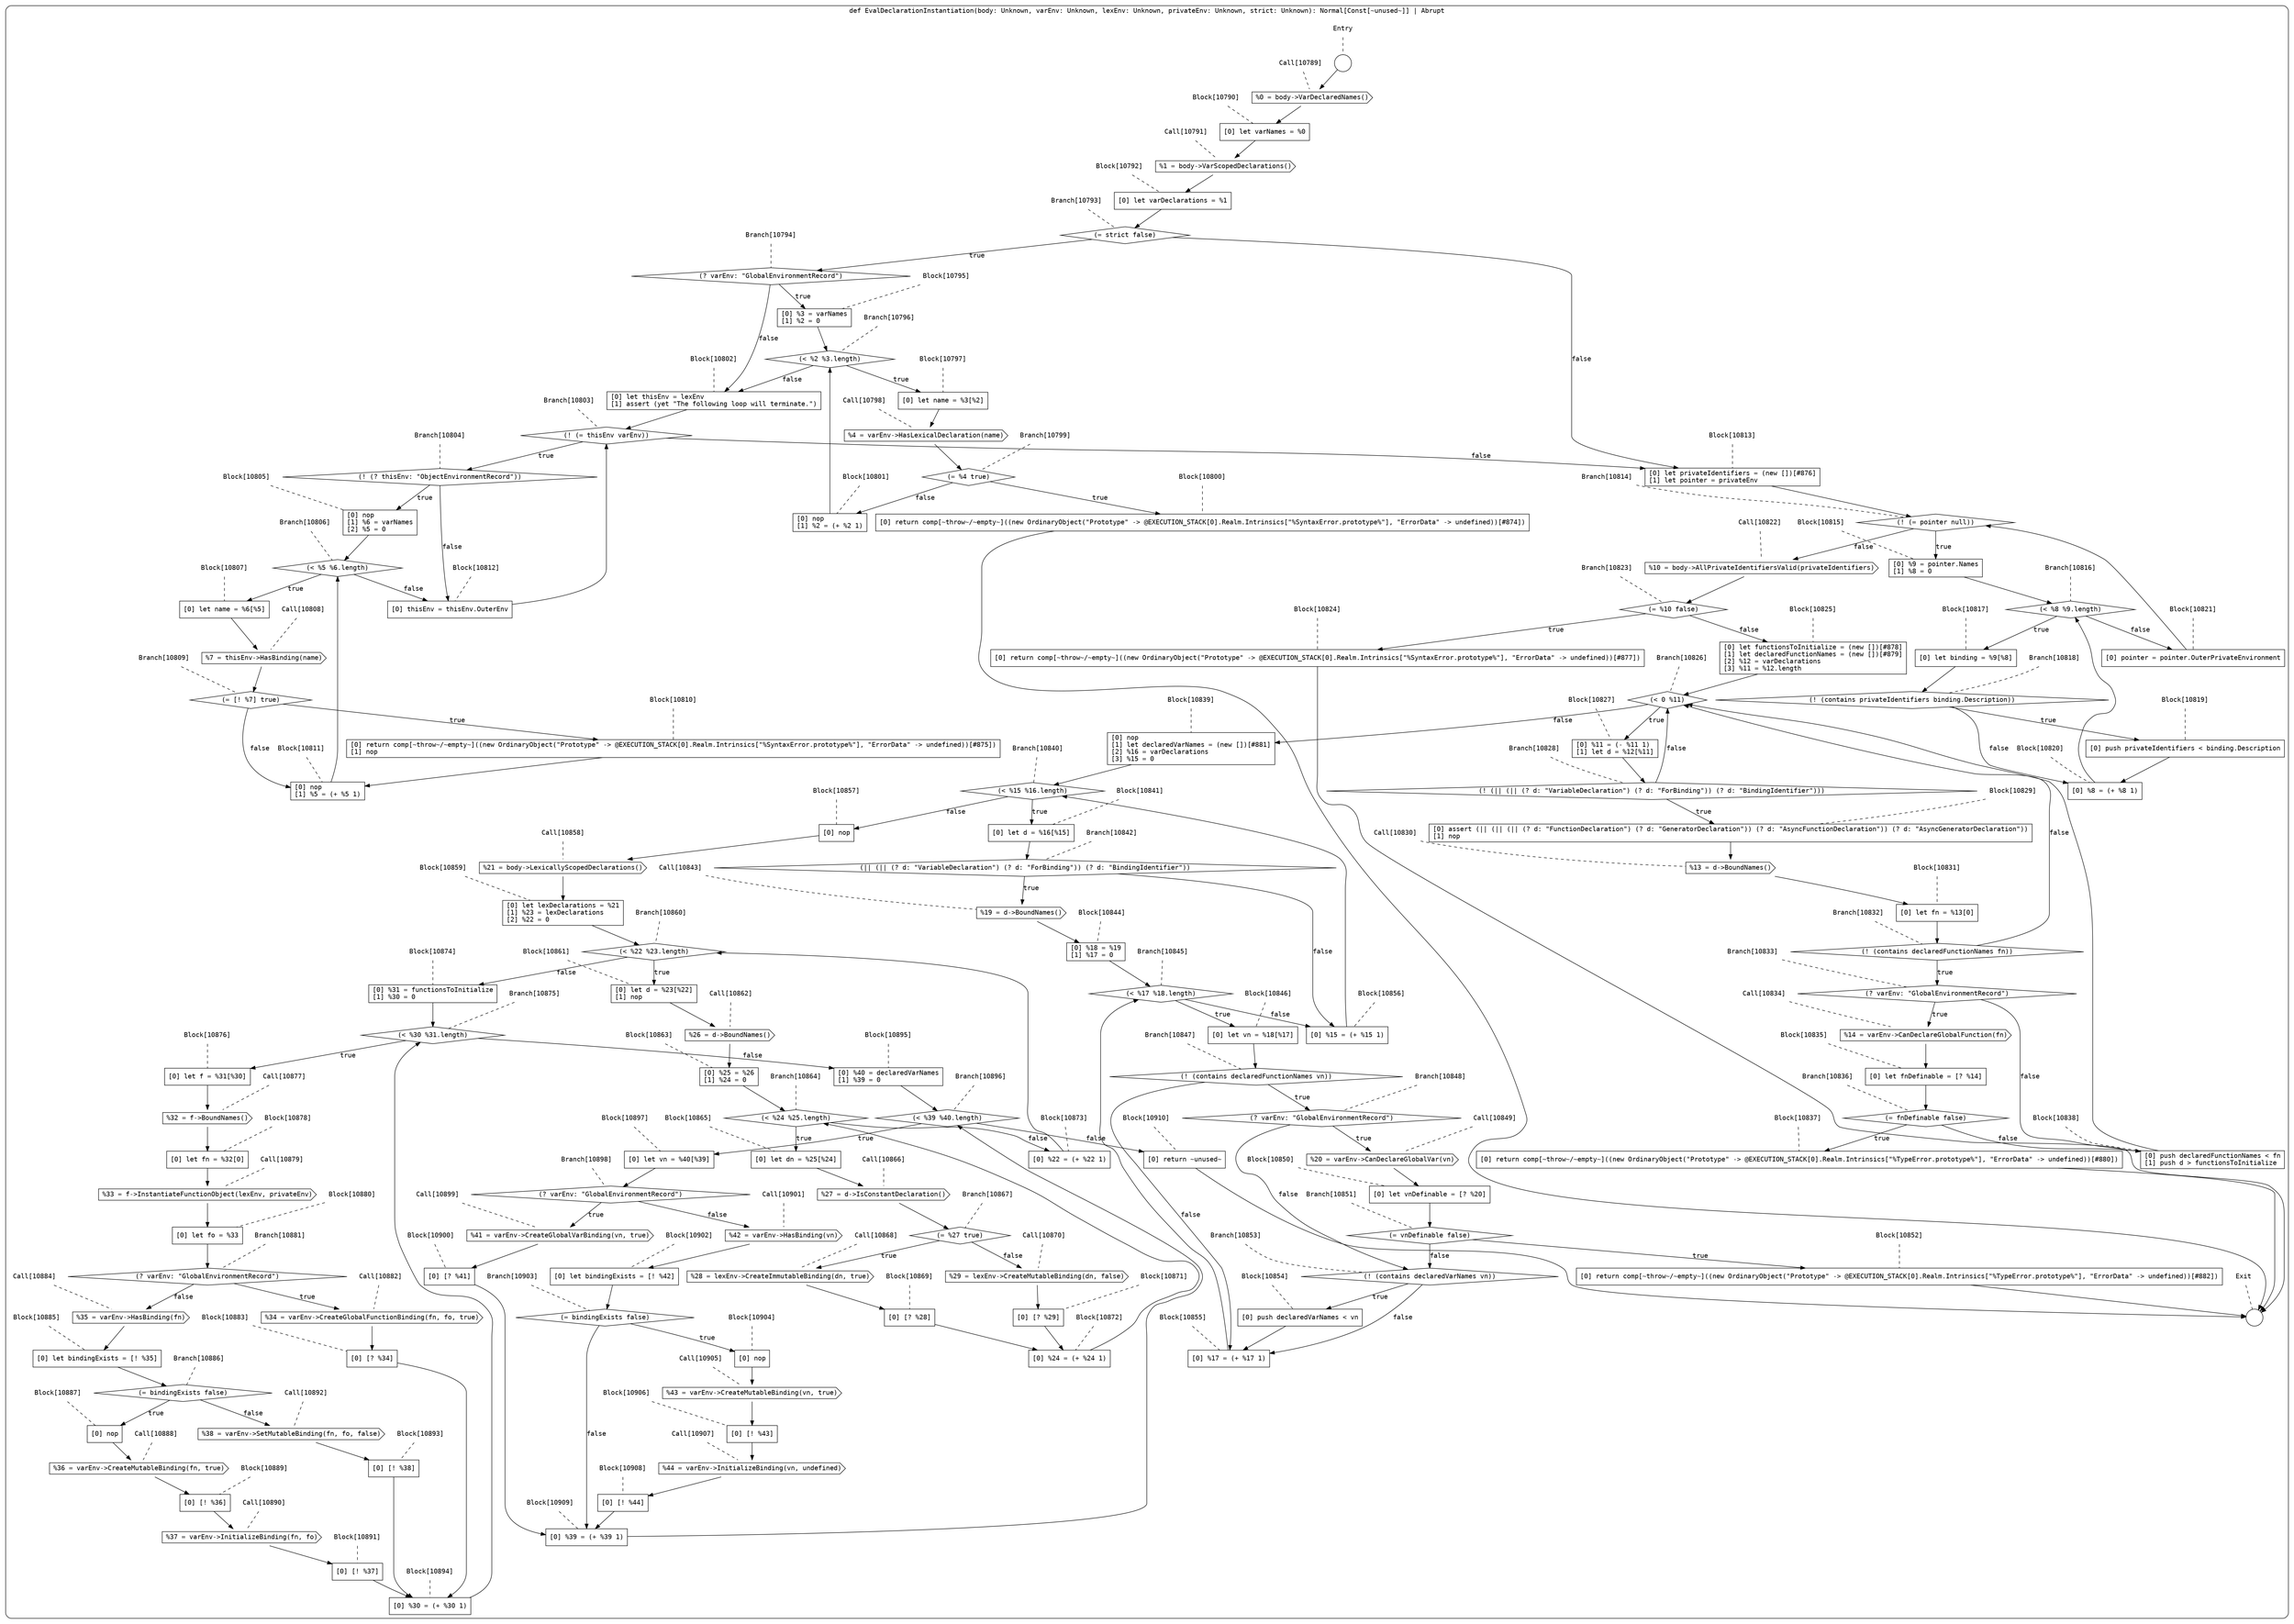 digraph {
  graph [fontname = "Consolas"]
  node [fontname = "Consolas"]
  edge [fontname = "Consolas"]
  subgraph cluster1984 {
    label = "def EvalDeclarationInstantiation(body: Unknown, varEnv: Unknown, lexEnv: Unknown, privateEnv: Unknown, strict: Unknown): Normal[Const[~unused~]] | Abrupt"
    style = rounded
    cluster1984_entry_name [shape=none, label=<<font color="black">Entry</font>>]
    cluster1984_entry_name -> cluster1984_entry [arrowhead=none, color="black", style=dashed]
    cluster1984_entry [shape=circle label=" " color="black" fillcolor="white" style=filled]
    cluster1984_entry -> node10789 [color="black"]
    cluster1984_exit_name [shape=none, label=<<font color="black">Exit</font>>]
    cluster1984_exit_name -> cluster1984_exit [arrowhead=none, color="black", style=dashed]
    cluster1984_exit [shape=circle label=" " color="black" fillcolor="white" style=filled]
    node10789_name [shape=none, label=<<font color="black">Call[10789]</font>>]
    node10789_name -> node10789 [arrowhead=none, color="black", style=dashed]
    node10789 [shape=cds, label=<<font color="black">%0 = body-&gt;VarDeclaredNames()</font>> color="black" fillcolor="white", style=filled]
    node10789 -> node10790 [color="black"]
    node10790_name [shape=none, label=<<font color="black">Block[10790]</font>>]
    node10790_name -> node10790 [arrowhead=none, color="black", style=dashed]
    node10790 [shape=box, label=<<font color="black">[0] let varNames = %0<BR ALIGN="LEFT"/></font>> color="black" fillcolor="white", style=filled]
    node10790 -> node10791 [color="black"]
    node10791_name [shape=none, label=<<font color="black">Call[10791]</font>>]
    node10791_name -> node10791 [arrowhead=none, color="black", style=dashed]
    node10791 [shape=cds, label=<<font color="black">%1 = body-&gt;VarScopedDeclarations()</font>> color="black" fillcolor="white", style=filled]
    node10791 -> node10792 [color="black"]
    node10792_name [shape=none, label=<<font color="black">Block[10792]</font>>]
    node10792_name -> node10792 [arrowhead=none, color="black", style=dashed]
    node10792 [shape=box, label=<<font color="black">[0] let varDeclarations = %1<BR ALIGN="LEFT"/></font>> color="black" fillcolor="white", style=filled]
    node10792 -> node10793 [color="black"]
    node10793_name [shape=none, label=<<font color="black">Branch[10793]</font>>]
    node10793_name -> node10793 [arrowhead=none, color="black", style=dashed]
    node10793 [shape=diamond, label=<<font color="black">(= strict false)</font>> color="black" fillcolor="white", style=filled]
    node10793 -> node10794 [label=<<font color="black">true</font>> color="black"]
    node10793 -> node10813 [label=<<font color="black">false</font>> color="black"]
    node10794_name [shape=none, label=<<font color="black">Branch[10794]</font>>]
    node10794_name -> node10794 [arrowhead=none, color="black", style=dashed]
    node10794 [shape=diamond, label=<<font color="black">(? varEnv: &quot;GlobalEnvironmentRecord&quot;)</font>> color="black" fillcolor="white", style=filled]
    node10794 -> node10795 [label=<<font color="black">true</font>> color="black"]
    node10794 -> node10802 [label=<<font color="black">false</font>> color="black"]
    node10813_name [shape=none, label=<<font color="black">Block[10813]</font>>]
    node10813_name -> node10813 [arrowhead=none, color="black", style=dashed]
    node10813 [shape=box, label=<<font color="black">[0] let privateIdentifiers = (new [])[#876]<BR ALIGN="LEFT"/>[1] let pointer = privateEnv<BR ALIGN="LEFT"/></font>> color="black" fillcolor="white", style=filled]
    node10813 -> node10814 [color="black"]
    node10795_name [shape=none, label=<<font color="black">Block[10795]</font>>]
    node10795_name -> node10795 [arrowhead=none, color="black", style=dashed]
    node10795 [shape=box, label=<<font color="black">[0] %3 = varNames<BR ALIGN="LEFT"/>[1] %2 = 0<BR ALIGN="LEFT"/></font>> color="black" fillcolor="white", style=filled]
    node10795 -> node10796 [color="black"]
    node10802_name [shape=none, label=<<font color="black">Block[10802]</font>>]
    node10802_name -> node10802 [arrowhead=none, color="black", style=dashed]
    node10802 [shape=box, label=<<font color="black">[0] let thisEnv = lexEnv<BR ALIGN="LEFT"/>[1] assert (yet &quot;The following loop will terminate.&quot;)<BR ALIGN="LEFT"/></font>> color="black" fillcolor="white", style=filled]
    node10802 -> node10803 [color="black"]
    node10814_name [shape=none, label=<<font color="black">Branch[10814]</font>>]
    node10814_name -> node10814 [arrowhead=none, color="black", style=dashed]
    node10814 [shape=diamond, label=<<font color="black">(! (= pointer null))</font>> color="black" fillcolor="white", style=filled]
    node10814 -> node10815 [label=<<font color="black">true</font>> color="black"]
    node10814 -> node10822 [label=<<font color="black">false</font>> color="black"]
    node10796_name [shape=none, label=<<font color="black">Branch[10796]</font>>]
    node10796_name -> node10796 [arrowhead=none, color="black", style=dashed]
    node10796 [shape=diamond, label=<<font color="black">(&lt; %2 %3.length)</font>> color="black" fillcolor="white", style=filled]
    node10796 -> node10797 [label=<<font color="black">true</font>> color="black"]
    node10796 -> node10802 [label=<<font color="black">false</font>> color="black"]
    node10803_name [shape=none, label=<<font color="black">Branch[10803]</font>>]
    node10803_name -> node10803 [arrowhead=none, color="black", style=dashed]
    node10803 [shape=diamond, label=<<font color="black">(! (= thisEnv varEnv))</font>> color="black" fillcolor="white", style=filled]
    node10803 -> node10804 [label=<<font color="black">true</font>> color="black"]
    node10803 -> node10813 [label=<<font color="black">false</font>> color="black"]
    node10815_name [shape=none, label=<<font color="black">Block[10815]</font>>]
    node10815_name -> node10815 [arrowhead=none, color="black", style=dashed]
    node10815 [shape=box, label=<<font color="black">[0] %9 = pointer.Names<BR ALIGN="LEFT"/>[1] %8 = 0<BR ALIGN="LEFT"/></font>> color="black" fillcolor="white", style=filled]
    node10815 -> node10816 [color="black"]
    node10822_name [shape=none, label=<<font color="black">Call[10822]</font>>]
    node10822_name -> node10822 [arrowhead=none, color="black", style=dashed]
    node10822 [shape=cds, label=<<font color="black">%10 = body-&gt;AllPrivateIdentifiersValid(privateIdentifiers)</font>> color="black" fillcolor="white", style=filled]
    node10822 -> node10823 [color="black"]
    node10797_name [shape=none, label=<<font color="black">Block[10797]</font>>]
    node10797_name -> node10797 [arrowhead=none, color="black", style=dashed]
    node10797 [shape=box, label=<<font color="black">[0] let name = %3[%2]<BR ALIGN="LEFT"/></font>> color="black" fillcolor="white", style=filled]
    node10797 -> node10798 [color="black"]
    node10804_name [shape=none, label=<<font color="black">Branch[10804]</font>>]
    node10804_name -> node10804 [arrowhead=none, color="black", style=dashed]
    node10804 [shape=diamond, label=<<font color="black">(! (? thisEnv: &quot;ObjectEnvironmentRecord&quot;))</font>> color="black" fillcolor="white", style=filled]
    node10804 -> node10805 [label=<<font color="black">true</font>> color="black"]
    node10804 -> node10812 [label=<<font color="black">false</font>> color="black"]
    node10816_name [shape=none, label=<<font color="black">Branch[10816]</font>>]
    node10816_name -> node10816 [arrowhead=none, color="black", style=dashed]
    node10816 [shape=diamond, label=<<font color="black">(&lt; %8 %9.length)</font>> color="black" fillcolor="white", style=filled]
    node10816 -> node10817 [label=<<font color="black">true</font>> color="black"]
    node10816 -> node10821 [label=<<font color="black">false</font>> color="black"]
    node10823_name [shape=none, label=<<font color="black">Branch[10823]</font>>]
    node10823_name -> node10823 [arrowhead=none, color="black", style=dashed]
    node10823 [shape=diamond, label=<<font color="black">(= %10 false)</font>> color="black" fillcolor="white", style=filled]
    node10823 -> node10824 [label=<<font color="black">true</font>> color="black"]
    node10823 -> node10825 [label=<<font color="black">false</font>> color="black"]
    node10798_name [shape=none, label=<<font color="black">Call[10798]</font>>]
    node10798_name -> node10798 [arrowhead=none, color="black", style=dashed]
    node10798 [shape=cds, label=<<font color="black">%4 = varEnv-&gt;HasLexicalDeclaration(name)</font>> color="black" fillcolor="white", style=filled]
    node10798 -> node10799 [color="black"]
    node10805_name [shape=none, label=<<font color="black">Block[10805]</font>>]
    node10805_name -> node10805 [arrowhead=none, color="black", style=dashed]
    node10805 [shape=box, label=<<font color="black">[0] nop<BR ALIGN="LEFT"/>[1] %6 = varNames<BR ALIGN="LEFT"/>[2] %5 = 0<BR ALIGN="LEFT"/></font>> color="black" fillcolor="white", style=filled]
    node10805 -> node10806 [color="black"]
    node10812_name [shape=none, label=<<font color="black">Block[10812]</font>>]
    node10812_name -> node10812 [arrowhead=none, color="black", style=dashed]
    node10812 [shape=box, label=<<font color="black">[0] thisEnv = thisEnv.OuterEnv<BR ALIGN="LEFT"/></font>> color="black" fillcolor="white", style=filled]
    node10812 -> node10803 [color="black"]
    node10817_name [shape=none, label=<<font color="black">Block[10817]</font>>]
    node10817_name -> node10817 [arrowhead=none, color="black", style=dashed]
    node10817 [shape=box, label=<<font color="black">[0] let binding = %9[%8]<BR ALIGN="LEFT"/></font>> color="black" fillcolor="white", style=filled]
    node10817 -> node10818 [color="black"]
    node10821_name [shape=none, label=<<font color="black">Block[10821]</font>>]
    node10821_name -> node10821 [arrowhead=none, color="black", style=dashed]
    node10821 [shape=box, label=<<font color="black">[0] pointer = pointer.OuterPrivateEnvironment<BR ALIGN="LEFT"/></font>> color="black" fillcolor="white", style=filled]
    node10821 -> node10814 [color="black"]
    node10824_name [shape=none, label=<<font color="black">Block[10824]</font>>]
    node10824_name -> node10824 [arrowhead=none, color="black", style=dashed]
    node10824 [shape=box, label=<<font color="black">[0] return comp[~throw~/~empty~]((new OrdinaryObject(&quot;Prototype&quot; -&gt; @EXECUTION_STACK[0].Realm.Intrinsics[&quot;%SyntaxError.prototype%&quot;], &quot;ErrorData&quot; -&gt; undefined))[#877])<BR ALIGN="LEFT"/></font>> color="black" fillcolor="white", style=filled]
    node10824 -> cluster1984_exit [color="black"]
    node10825_name [shape=none, label=<<font color="black">Block[10825]</font>>]
    node10825_name -> node10825 [arrowhead=none, color="black", style=dashed]
    node10825 [shape=box, label=<<font color="black">[0] let functionsToInitialize = (new [])[#878]<BR ALIGN="LEFT"/>[1] let declaredFunctionNames = (new [])[#879]<BR ALIGN="LEFT"/>[2] %12 = varDeclarations<BR ALIGN="LEFT"/>[3] %11 = %12.length<BR ALIGN="LEFT"/></font>> color="black" fillcolor="white", style=filled]
    node10825 -> node10826 [color="black"]
    node10799_name [shape=none, label=<<font color="black">Branch[10799]</font>>]
    node10799_name -> node10799 [arrowhead=none, color="black", style=dashed]
    node10799 [shape=diamond, label=<<font color="black">(= %4 true)</font>> color="black" fillcolor="white", style=filled]
    node10799 -> node10800 [label=<<font color="black">true</font>> color="black"]
    node10799 -> node10801 [label=<<font color="black">false</font>> color="black"]
    node10806_name [shape=none, label=<<font color="black">Branch[10806]</font>>]
    node10806_name -> node10806 [arrowhead=none, color="black", style=dashed]
    node10806 [shape=diamond, label=<<font color="black">(&lt; %5 %6.length)</font>> color="black" fillcolor="white", style=filled]
    node10806 -> node10807 [label=<<font color="black">true</font>> color="black"]
    node10806 -> node10812 [label=<<font color="black">false</font>> color="black"]
    node10818_name [shape=none, label=<<font color="black">Branch[10818]</font>>]
    node10818_name -> node10818 [arrowhead=none, color="black", style=dashed]
    node10818 [shape=diamond, label=<<font color="black">(! (contains privateIdentifiers binding.Description))</font>> color="black" fillcolor="white", style=filled]
    node10818 -> node10819 [label=<<font color="black">true</font>> color="black"]
    node10818 -> node10820 [label=<<font color="black">false</font>> color="black"]
    node10826_name [shape=none, label=<<font color="black">Branch[10826]</font>>]
    node10826_name -> node10826 [arrowhead=none, color="black", style=dashed]
    node10826 [shape=diamond, label=<<font color="black">(&lt; 0 %11)</font>> color="black" fillcolor="white", style=filled]
    node10826 -> node10827 [label=<<font color="black">true</font>> color="black"]
    node10826 -> node10839 [label=<<font color="black">false</font>> color="black"]
    node10800_name [shape=none, label=<<font color="black">Block[10800]</font>>]
    node10800_name -> node10800 [arrowhead=none, color="black", style=dashed]
    node10800 [shape=box, label=<<font color="black">[0] return comp[~throw~/~empty~]((new OrdinaryObject(&quot;Prototype&quot; -&gt; @EXECUTION_STACK[0].Realm.Intrinsics[&quot;%SyntaxError.prototype%&quot;], &quot;ErrorData&quot; -&gt; undefined))[#874])<BR ALIGN="LEFT"/></font>> color="black" fillcolor="white", style=filled]
    node10800 -> cluster1984_exit [color="black"]
    node10801_name [shape=none, label=<<font color="black">Block[10801]</font>>]
    node10801_name -> node10801 [arrowhead=none, color="black", style=dashed]
    node10801 [shape=box, label=<<font color="black">[0] nop<BR ALIGN="LEFT"/>[1] %2 = (+ %2 1)<BR ALIGN="LEFT"/></font>> color="black" fillcolor="white", style=filled]
    node10801 -> node10796 [color="black"]
    node10807_name [shape=none, label=<<font color="black">Block[10807]</font>>]
    node10807_name -> node10807 [arrowhead=none, color="black", style=dashed]
    node10807 [shape=box, label=<<font color="black">[0] let name = %6[%5]<BR ALIGN="LEFT"/></font>> color="black" fillcolor="white", style=filled]
    node10807 -> node10808 [color="black"]
    node10819_name [shape=none, label=<<font color="black">Block[10819]</font>>]
    node10819_name -> node10819 [arrowhead=none, color="black", style=dashed]
    node10819 [shape=box, label=<<font color="black">[0] push privateIdentifiers &lt; binding.Description<BR ALIGN="LEFT"/></font>> color="black" fillcolor="white", style=filled]
    node10819 -> node10820 [color="black"]
    node10820_name [shape=none, label=<<font color="black">Block[10820]</font>>]
    node10820_name -> node10820 [arrowhead=none, color="black", style=dashed]
    node10820 [shape=box, label=<<font color="black">[0] %8 = (+ %8 1)<BR ALIGN="LEFT"/></font>> color="black" fillcolor="white", style=filled]
    node10820 -> node10816 [color="black"]
    node10827_name [shape=none, label=<<font color="black">Block[10827]</font>>]
    node10827_name -> node10827 [arrowhead=none, color="black", style=dashed]
    node10827 [shape=box, label=<<font color="black">[0] %11 = (- %11 1)<BR ALIGN="LEFT"/>[1] let d = %12[%11]<BR ALIGN="LEFT"/></font>> color="black" fillcolor="white", style=filled]
    node10827 -> node10828 [color="black"]
    node10839_name [shape=none, label=<<font color="black">Block[10839]</font>>]
    node10839_name -> node10839 [arrowhead=none, color="black", style=dashed]
    node10839 [shape=box, label=<<font color="black">[0] nop<BR ALIGN="LEFT"/>[1] let declaredVarNames = (new [])[#881]<BR ALIGN="LEFT"/>[2] %16 = varDeclarations<BR ALIGN="LEFT"/>[3] %15 = 0<BR ALIGN="LEFT"/></font>> color="black" fillcolor="white", style=filled]
    node10839 -> node10840 [color="black"]
    node10808_name [shape=none, label=<<font color="black">Call[10808]</font>>]
    node10808_name -> node10808 [arrowhead=none, color="black", style=dashed]
    node10808 [shape=cds, label=<<font color="black">%7 = thisEnv-&gt;HasBinding(name)</font>> color="black" fillcolor="white", style=filled]
    node10808 -> node10809 [color="black"]
    node10828_name [shape=none, label=<<font color="black">Branch[10828]</font>>]
    node10828_name -> node10828 [arrowhead=none, color="black", style=dashed]
    node10828 [shape=diamond, label=<<font color="black">(! (|| (|| (? d: &quot;VariableDeclaration&quot;) (? d: &quot;ForBinding&quot;)) (? d: &quot;BindingIdentifier&quot;)))</font>> color="black" fillcolor="white", style=filled]
    node10828 -> node10829 [label=<<font color="black">true</font>> color="black"]
    node10828 -> node10826 [label=<<font color="black">false</font>> color="black"]
    node10840_name [shape=none, label=<<font color="black">Branch[10840]</font>>]
    node10840_name -> node10840 [arrowhead=none, color="black", style=dashed]
    node10840 [shape=diamond, label=<<font color="black">(&lt; %15 %16.length)</font>> color="black" fillcolor="white", style=filled]
    node10840 -> node10841 [label=<<font color="black">true</font>> color="black"]
    node10840 -> node10857 [label=<<font color="black">false</font>> color="black"]
    node10809_name [shape=none, label=<<font color="black">Branch[10809]</font>>]
    node10809_name -> node10809 [arrowhead=none, color="black", style=dashed]
    node10809 [shape=diamond, label=<<font color="black">(= [! %7] true)</font>> color="black" fillcolor="white", style=filled]
    node10809 -> node10810 [label=<<font color="black">true</font>> color="black"]
    node10809 -> node10811 [label=<<font color="black">false</font>> color="black"]
    node10829_name [shape=none, label=<<font color="black">Block[10829]</font>>]
    node10829_name -> node10829 [arrowhead=none, color="black", style=dashed]
    node10829 [shape=box, label=<<font color="black">[0] assert (|| (|| (|| (? d: &quot;FunctionDeclaration&quot;) (? d: &quot;GeneratorDeclaration&quot;)) (? d: &quot;AsyncFunctionDeclaration&quot;)) (? d: &quot;AsyncGeneratorDeclaration&quot;))<BR ALIGN="LEFT"/>[1] nop<BR ALIGN="LEFT"/></font>> color="black" fillcolor="white", style=filled]
    node10829 -> node10830 [color="black"]
    node10841_name [shape=none, label=<<font color="black">Block[10841]</font>>]
    node10841_name -> node10841 [arrowhead=none, color="black", style=dashed]
    node10841 [shape=box, label=<<font color="black">[0] let d = %16[%15]<BR ALIGN="LEFT"/></font>> color="black" fillcolor="white", style=filled]
    node10841 -> node10842 [color="black"]
    node10857_name [shape=none, label=<<font color="black">Block[10857]</font>>]
    node10857_name -> node10857 [arrowhead=none, color="black", style=dashed]
    node10857 [shape=box, label=<<font color="black">[0] nop<BR ALIGN="LEFT"/></font>> color="black" fillcolor="white", style=filled]
    node10857 -> node10858 [color="black"]
    node10810_name [shape=none, label=<<font color="black">Block[10810]</font>>]
    node10810_name -> node10810 [arrowhead=none, color="black", style=dashed]
    node10810 [shape=box, label=<<font color="black">[0] return comp[~throw~/~empty~]((new OrdinaryObject(&quot;Prototype&quot; -&gt; @EXECUTION_STACK[0].Realm.Intrinsics[&quot;%SyntaxError.prototype%&quot;], &quot;ErrorData&quot; -&gt; undefined))[#875])<BR ALIGN="LEFT"/>[1] nop<BR ALIGN="LEFT"/></font>> color="black" fillcolor="white", style=filled]
    node10810 -> node10811 [color="black"]
    node10811_name [shape=none, label=<<font color="black">Block[10811]</font>>]
    node10811_name -> node10811 [arrowhead=none, color="black", style=dashed]
    node10811 [shape=box, label=<<font color="black">[0] nop<BR ALIGN="LEFT"/>[1] %5 = (+ %5 1)<BR ALIGN="LEFT"/></font>> color="black" fillcolor="white", style=filled]
    node10811 -> node10806 [color="black"]
    node10830_name [shape=none, label=<<font color="black">Call[10830]</font>>]
    node10830_name -> node10830 [arrowhead=none, color="black", style=dashed]
    node10830 [shape=cds, label=<<font color="black">%13 = d-&gt;BoundNames()</font>> color="black" fillcolor="white", style=filled]
    node10830 -> node10831 [color="black"]
    node10842_name [shape=none, label=<<font color="black">Branch[10842]</font>>]
    node10842_name -> node10842 [arrowhead=none, color="black", style=dashed]
    node10842 [shape=diamond, label=<<font color="black">(|| (|| (? d: &quot;VariableDeclaration&quot;) (? d: &quot;ForBinding&quot;)) (? d: &quot;BindingIdentifier&quot;))</font>> color="black" fillcolor="white", style=filled]
    node10842 -> node10843 [label=<<font color="black">true</font>> color="black"]
    node10842 -> node10856 [label=<<font color="black">false</font>> color="black"]
    node10858_name [shape=none, label=<<font color="black">Call[10858]</font>>]
    node10858_name -> node10858 [arrowhead=none, color="black", style=dashed]
    node10858 [shape=cds, label=<<font color="black">%21 = body-&gt;LexicallyScopedDeclarations()</font>> color="black" fillcolor="white", style=filled]
    node10858 -> node10859 [color="black"]
    node10831_name [shape=none, label=<<font color="black">Block[10831]</font>>]
    node10831_name -> node10831 [arrowhead=none, color="black", style=dashed]
    node10831 [shape=box, label=<<font color="black">[0] let fn = %13[0]<BR ALIGN="LEFT"/></font>> color="black" fillcolor="white", style=filled]
    node10831 -> node10832 [color="black"]
    node10843_name [shape=none, label=<<font color="black">Call[10843]</font>>]
    node10843_name -> node10843 [arrowhead=none, color="black", style=dashed]
    node10843 [shape=cds, label=<<font color="black">%19 = d-&gt;BoundNames()</font>> color="black" fillcolor="white", style=filled]
    node10843 -> node10844 [color="black"]
    node10856_name [shape=none, label=<<font color="black">Block[10856]</font>>]
    node10856_name -> node10856 [arrowhead=none, color="black", style=dashed]
    node10856 [shape=box, label=<<font color="black">[0] %15 = (+ %15 1)<BR ALIGN="LEFT"/></font>> color="black" fillcolor="white", style=filled]
    node10856 -> node10840 [color="black"]
    node10859_name [shape=none, label=<<font color="black">Block[10859]</font>>]
    node10859_name -> node10859 [arrowhead=none, color="black", style=dashed]
    node10859 [shape=box, label=<<font color="black">[0] let lexDeclarations = %21<BR ALIGN="LEFT"/>[1] %23 = lexDeclarations<BR ALIGN="LEFT"/>[2] %22 = 0<BR ALIGN="LEFT"/></font>> color="black" fillcolor="white", style=filled]
    node10859 -> node10860 [color="black"]
    node10832_name [shape=none, label=<<font color="black">Branch[10832]</font>>]
    node10832_name -> node10832 [arrowhead=none, color="black", style=dashed]
    node10832 [shape=diamond, label=<<font color="black">(! (contains declaredFunctionNames fn))</font>> color="black" fillcolor="white", style=filled]
    node10832 -> node10833 [label=<<font color="black">true</font>> color="black"]
    node10832 -> node10826 [label=<<font color="black">false</font>> color="black"]
    node10844_name [shape=none, label=<<font color="black">Block[10844]</font>>]
    node10844_name -> node10844 [arrowhead=none, color="black", style=dashed]
    node10844 [shape=box, label=<<font color="black">[0] %18 = %19<BR ALIGN="LEFT"/>[1] %17 = 0<BR ALIGN="LEFT"/></font>> color="black" fillcolor="white", style=filled]
    node10844 -> node10845 [color="black"]
    node10860_name [shape=none, label=<<font color="black">Branch[10860]</font>>]
    node10860_name -> node10860 [arrowhead=none, color="black", style=dashed]
    node10860 [shape=diamond, label=<<font color="black">(&lt; %22 %23.length)</font>> color="black" fillcolor="white", style=filled]
    node10860 -> node10861 [label=<<font color="black">true</font>> color="black"]
    node10860 -> node10874 [label=<<font color="black">false</font>> color="black"]
    node10833_name [shape=none, label=<<font color="black">Branch[10833]</font>>]
    node10833_name -> node10833 [arrowhead=none, color="black", style=dashed]
    node10833 [shape=diamond, label=<<font color="black">(? varEnv: &quot;GlobalEnvironmentRecord&quot;)</font>> color="black" fillcolor="white", style=filled]
    node10833 -> node10834 [label=<<font color="black">true</font>> color="black"]
    node10833 -> node10838 [label=<<font color="black">false</font>> color="black"]
    node10845_name [shape=none, label=<<font color="black">Branch[10845]</font>>]
    node10845_name -> node10845 [arrowhead=none, color="black", style=dashed]
    node10845 [shape=diamond, label=<<font color="black">(&lt; %17 %18.length)</font>> color="black" fillcolor="white", style=filled]
    node10845 -> node10846 [label=<<font color="black">true</font>> color="black"]
    node10845 -> node10856 [label=<<font color="black">false</font>> color="black"]
    node10861_name [shape=none, label=<<font color="black">Block[10861]</font>>]
    node10861_name -> node10861 [arrowhead=none, color="black", style=dashed]
    node10861 [shape=box, label=<<font color="black">[0] let d = %23[%22]<BR ALIGN="LEFT"/>[1] nop<BR ALIGN="LEFT"/></font>> color="black" fillcolor="white", style=filled]
    node10861 -> node10862 [color="black"]
    node10874_name [shape=none, label=<<font color="black">Block[10874]</font>>]
    node10874_name -> node10874 [arrowhead=none, color="black", style=dashed]
    node10874 [shape=box, label=<<font color="black">[0] %31 = functionsToInitialize<BR ALIGN="LEFT"/>[1] %30 = 0<BR ALIGN="LEFT"/></font>> color="black" fillcolor="white", style=filled]
    node10874 -> node10875 [color="black"]
    node10834_name [shape=none, label=<<font color="black">Call[10834]</font>>]
    node10834_name -> node10834 [arrowhead=none, color="black", style=dashed]
    node10834 [shape=cds, label=<<font color="black">%14 = varEnv-&gt;CanDeclareGlobalFunction(fn)</font>> color="black" fillcolor="white", style=filled]
    node10834 -> node10835 [color="black"]
    node10838_name [shape=none, label=<<font color="black">Block[10838]</font>>]
    node10838_name -> node10838 [arrowhead=none, color="black", style=dashed]
    node10838 [shape=box, label=<<font color="black">[0] push declaredFunctionNames &lt; fn<BR ALIGN="LEFT"/>[1] push d &gt; functionsToInitialize<BR ALIGN="LEFT"/></font>> color="black" fillcolor="white", style=filled]
    node10838 -> node10826 [color="black"]
    node10846_name [shape=none, label=<<font color="black">Block[10846]</font>>]
    node10846_name -> node10846 [arrowhead=none, color="black", style=dashed]
    node10846 [shape=box, label=<<font color="black">[0] let vn = %18[%17]<BR ALIGN="LEFT"/></font>> color="black" fillcolor="white", style=filled]
    node10846 -> node10847 [color="black"]
    node10862_name [shape=none, label=<<font color="black">Call[10862]</font>>]
    node10862_name -> node10862 [arrowhead=none, color="black", style=dashed]
    node10862 [shape=cds, label=<<font color="black">%26 = d-&gt;BoundNames()</font>> color="black" fillcolor="white", style=filled]
    node10862 -> node10863 [color="black"]
    node10875_name [shape=none, label=<<font color="black">Branch[10875]</font>>]
    node10875_name -> node10875 [arrowhead=none, color="black", style=dashed]
    node10875 [shape=diamond, label=<<font color="black">(&lt; %30 %31.length)</font>> color="black" fillcolor="white", style=filled]
    node10875 -> node10876 [label=<<font color="black">true</font>> color="black"]
    node10875 -> node10895 [label=<<font color="black">false</font>> color="black"]
    node10835_name [shape=none, label=<<font color="black">Block[10835]</font>>]
    node10835_name -> node10835 [arrowhead=none, color="black", style=dashed]
    node10835 [shape=box, label=<<font color="black">[0] let fnDefinable = [? %14]<BR ALIGN="LEFT"/></font>> color="black" fillcolor="white", style=filled]
    node10835 -> node10836 [color="black"]
    node10847_name [shape=none, label=<<font color="black">Branch[10847]</font>>]
    node10847_name -> node10847 [arrowhead=none, color="black", style=dashed]
    node10847 [shape=diamond, label=<<font color="black">(! (contains declaredFunctionNames vn))</font>> color="black" fillcolor="white", style=filled]
    node10847 -> node10848 [label=<<font color="black">true</font>> color="black"]
    node10847 -> node10855 [label=<<font color="black">false</font>> color="black"]
    node10863_name [shape=none, label=<<font color="black">Block[10863]</font>>]
    node10863_name -> node10863 [arrowhead=none, color="black", style=dashed]
    node10863 [shape=box, label=<<font color="black">[0] %25 = %26<BR ALIGN="LEFT"/>[1] %24 = 0<BR ALIGN="LEFT"/></font>> color="black" fillcolor="white", style=filled]
    node10863 -> node10864 [color="black"]
    node10876_name [shape=none, label=<<font color="black">Block[10876]</font>>]
    node10876_name -> node10876 [arrowhead=none, color="black", style=dashed]
    node10876 [shape=box, label=<<font color="black">[0] let f = %31[%30]<BR ALIGN="LEFT"/></font>> color="black" fillcolor="white", style=filled]
    node10876 -> node10877 [color="black"]
    node10895_name [shape=none, label=<<font color="black">Block[10895]</font>>]
    node10895_name -> node10895 [arrowhead=none, color="black", style=dashed]
    node10895 [shape=box, label=<<font color="black">[0] %40 = declaredVarNames<BR ALIGN="LEFT"/>[1] %39 = 0<BR ALIGN="LEFT"/></font>> color="black" fillcolor="white", style=filled]
    node10895 -> node10896 [color="black"]
    node10836_name [shape=none, label=<<font color="black">Branch[10836]</font>>]
    node10836_name -> node10836 [arrowhead=none, color="black", style=dashed]
    node10836 [shape=diamond, label=<<font color="black">(= fnDefinable false)</font>> color="black" fillcolor="white", style=filled]
    node10836 -> node10837 [label=<<font color="black">true</font>> color="black"]
    node10836 -> node10838 [label=<<font color="black">false</font>> color="black"]
    node10848_name [shape=none, label=<<font color="black">Branch[10848]</font>>]
    node10848_name -> node10848 [arrowhead=none, color="black", style=dashed]
    node10848 [shape=diamond, label=<<font color="black">(? varEnv: &quot;GlobalEnvironmentRecord&quot;)</font>> color="black" fillcolor="white", style=filled]
    node10848 -> node10849 [label=<<font color="black">true</font>> color="black"]
    node10848 -> node10853 [label=<<font color="black">false</font>> color="black"]
    node10855_name [shape=none, label=<<font color="black">Block[10855]</font>>]
    node10855_name -> node10855 [arrowhead=none, color="black", style=dashed]
    node10855 [shape=box, label=<<font color="black">[0] %17 = (+ %17 1)<BR ALIGN="LEFT"/></font>> color="black" fillcolor="white", style=filled]
    node10855 -> node10845 [color="black"]
    node10864_name [shape=none, label=<<font color="black">Branch[10864]</font>>]
    node10864_name -> node10864 [arrowhead=none, color="black", style=dashed]
    node10864 [shape=diamond, label=<<font color="black">(&lt; %24 %25.length)</font>> color="black" fillcolor="white", style=filled]
    node10864 -> node10865 [label=<<font color="black">true</font>> color="black"]
    node10864 -> node10873 [label=<<font color="black">false</font>> color="black"]
    node10877_name [shape=none, label=<<font color="black">Call[10877]</font>>]
    node10877_name -> node10877 [arrowhead=none, color="black", style=dashed]
    node10877 [shape=cds, label=<<font color="black">%32 = f-&gt;BoundNames()</font>> color="black" fillcolor="white", style=filled]
    node10877 -> node10878 [color="black"]
    node10896_name [shape=none, label=<<font color="black">Branch[10896]</font>>]
    node10896_name -> node10896 [arrowhead=none, color="black", style=dashed]
    node10896 [shape=diamond, label=<<font color="black">(&lt; %39 %40.length)</font>> color="black" fillcolor="white", style=filled]
    node10896 -> node10897 [label=<<font color="black">true</font>> color="black"]
    node10896 -> node10910 [label=<<font color="black">false</font>> color="black"]
    node10837_name [shape=none, label=<<font color="black">Block[10837]</font>>]
    node10837_name -> node10837 [arrowhead=none, color="black", style=dashed]
    node10837 [shape=box, label=<<font color="black">[0] return comp[~throw~/~empty~]((new OrdinaryObject(&quot;Prototype&quot; -&gt; @EXECUTION_STACK[0].Realm.Intrinsics[&quot;%TypeError.prototype%&quot;], &quot;ErrorData&quot; -&gt; undefined))[#880])<BR ALIGN="LEFT"/></font>> color="black" fillcolor="white", style=filled]
    node10837 -> cluster1984_exit [color="black"]
    node10849_name [shape=none, label=<<font color="black">Call[10849]</font>>]
    node10849_name -> node10849 [arrowhead=none, color="black", style=dashed]
    node10849 [shape=cds, label=<<font color="black">%20 = varEnv-&gt;CanDeclareGlobalVar(vn)</font>> color="black" fillcolor="white", style=filled]
    node10849 -> node10850 [color="black"]
    node10853_name [shape=none, label=<<font color="black">Branch[10853]</font>>]
    node10853_name -> node10853 [arrowhead=none, color="black", style=dashed]
    node10853 [shape=diamond, label=<<font color="black">(! (contains declaredVarNames vn))</font>> color="black" fillcolor="white", style=filled]
    node10853 -> node10854 [label=<<font color="black">true</font>> color="black"]
    node10853 -> node10855 [label=<<font color="black">false</font>> color="black"]
    node10865_name [shape=none, label=<<font color="black">Block[10865]</font>>]
    node10865_name -> node10865 [arrowhead=none, color="black", style=dashed]
    node10865 [shape=box, label=<<font color="black">[0] let dn = %25[%24]<BR ALIGN="LEFT"/></font>> color="black" fillcolor="white", style=filled]
    node10865 -> node10866 [color="black"]
    node10873_name [shape=none, label=<<font color="black">Block[10873]</font>>]
    node10873_name -> node10873 [arrowhead=none, color="black", style=dashed]
    node10873 [shape=box, label=<<font color="black">[0] %22 = (+ %22 1)<BR ALIGN="LEFT"/></font>> color="black" fillcolor="white", style=filled]
    node10873 -> node10860 [color="black"]
    node10878_name [shape=none, label=<<font color="black">Block[10878]</font>>]
    node10878_name -> node10878 [arrowhead=none, color="black", style=dashed]
    node10878 [shape=box, label=<<font color="black">[0] let fn = %32[0]<BR ALIGN="LEFT"/></font>> color="black" fillcolor="white", style=filled]
    node10878 -> node10879 [color="black"]
    node10897_name [shape=none, label=<<font color="black">Block[10897]</font>>]
    node10897_name -> node10897 [arrowhead=none, color="black", style=dashed]
    node10897 [shape=box, label=<<font color="black">[0] let vn = %40[%39]<BR ALIGN="LEFT"/></font>> color="black" fillcolor="white", style=filled]
    node10897 -> node10898 [color="black"]
    node10910_name [shape=none, label=<<font color="black">Block[10910]</font>>]
    node10910_name -> node10910 [arrowhead=none, color="black", style=dashed]
    node10910 [shape=box, label=<<font color="black">[0] return ~unused~<BR ALIGN="LEFT"/></font>> color="black" fillcolor="white", style=filled]
    node10910 -> cluster1984_exit [color="black"]
    node10850_name [shape=none, label=<<font color="black">Block[10850]</font>>]
    node10850_name -> node10850 [arrowhead=none, color="black", style=dashed]
    node10850 [shape=box, label=<<font color="black">[0] let vnDefinable = [? %20]<BR ALIGN="LEFT"/></font>> color="black" fillcolor="white", style=filled]
    node10850 -> node10851 [color="black"]
    node10854_name [shape=none, label=<<font color="black">Block[10854]</font>>]
    node10854_name -> node10854 [arrowhead=none, color="black", style=dashed]
    node10854 [shape=box, label=<<font color="black">[0] push declaredVarNames &lt; vn<BR ALIGN="LEFT"/></font>> color="black" fillcolor="white", style=filled]
    node10854 -> node10855 [color="black"]
    node10866_name [shape=none, label=<<font color="black">Call[10866]</font>>]
    node10866_name -> node10866 [arrowhead=none, color="black", style=dashed]
    node10866 [shape=cds, label=<<font color="black">%27 = d-&gt;IsConstantDeclaration()</font>> color="black" fillcolor="white", style=filled]
    node10866 -> node10867 [color="black"]
    node10879_name [shape=none, label=<<font color="black">Call[10879]</font>>]
    node10879_name -> node10879 [arrowhead=none, color="black", style=dashed]
    node10879 [shape=cds, label=<<font color="black">%33 = f-&gt;InstantiateFunctionObject(lexEnv, privateEnv)</font>> color="black" fillcolor="white", style=filled]
    node10879 -> node10880 [color="black"]
    node10898_name [shape=none, label=<<font color="black">Branch[10898]</font>>]
    node10898_name -> node10898 [arrowhead=none, color="black", style=dashed]
    node10898 [shape=diamond, label=<<font color="black">(? varEnv: &quot;GlobalEnvironmentRecord&quot;)</font>> color="black" fillcolor="white", style=filled]
    node10898 -> node10899 [label=<<font color="black">true</font>> color="black"]
    node10898 -> node10901 [label=<<font color="black">false</font>> color="black"]
    node10851_name [shape=none, label=<<font color="black">Branch[10851]</font>>]
    node10851_name -> node10851 [arrowhead=none, color="black", style=dashed]
    node10851 [shape=diamond, label=<<font color="black">(= vnDefinable false)</font>> color="black" fillcolor="white", style=filled]
    node10851 -> node10852 [label=<<font color="black">true</font>> color="black"]
    node10851 -> node10853 [label=<<font color="black">false</font>> color="black"]
    node10867_name [shape=none, label=<<font color="black">Branch[10867]</font>>]
    node10867_name -> node10867 [arrowhead=none, color="black", style=dashed]
    node10867 [shape=diamond, label=<<font color="black">(= %27 true)</font>> color="black" fillcolor="white", style=filled]
    node10867 -> node10868 [label=<<font color="black">true</font>> color="black"]
    node10867 -> node10870 [label=<<font color="black">false</font>> color="black"]
    node10880_name [shape=none, label=<<font color="black">Block[10880]</font>>]
    node10880_name -> node10880 [arrowhead=none, color="black", style=dashed]
    node10880 [shape=box, label=<<font color="black">[0] let fo = %33<BR ALIGN="LEFT"/></font>> color="black" fillcolor="white", style=filled]
    node10880 -> node10881 [color="black"]
    node10899_name [shape=none, label=<<font color="black">Call[10899]</font>>]
    node10899_name -> node10899 [arrowhead=none, color="black", style=dashed]
    node10899 [shape=cds, label=<<font color="black">%41 = varEnv-&gt;CreateGlobalVarBinding(vn, true)</font>> color="black" fillcolor="white", style=filled]
    node10899 -> node10900 [color="black"]
    node10901_name [shape=none, label=<<font color="black">Call[10901]</font>>]
    node10901_name -> node10901 [arrowhead=none, color="black", style=dashed]
    node10901 [shape=cds, label=<<font color="black">%42 = varEnv-&gt;HasBinding(vn)</font>> color="black" fillcolor="white", style=filled]
    node10901 -> node10902 [color="black"]
    node10852_name [shape=none, label=<<font color="black">Block[10852]</font>>]
    node10852_name -> node10852 [arrowhead=none, color="black", style=dashed]
    node10852 [shape=box, label=<<font color="black">[0] return comp[~throw~/~empty~]((new OrdinaryObject(&quot;Prototype&quot; -&gt; @EXECUTION_STACK[0].Realm.Intrinsics[&quot;%TypeError.prototype%&quot;], &quot;ErrorData&quot; -&gt; undefined))[#882])<BR ALIGN="LEFT"/></font>> color="black" fillcolor="white", style=filled]
    node10852 -> cluster1984_exit [color="black"]
    node10868_name [shape=none, label=<<font color="black">Call[10868]</font>>]
    node10868_name -> node10868 [arrowhead=none, color="black", style=dashed]
    node10868 [shape=cds, label=<<font color="black">%28 = lexEnv-&gt;CreateImmutableBinding(dn, true)</font>> color="black" fillcolor="white", style=filled]
    node10868 -> node10869 [color="black"]
    node10870_name [shape=none, label=<<font color="black">Call[10870]</font>>]
    node10870_name -> node10870 [arrowhead=none, color="black", style=dashed]
    node10870 [shape=cds, label=<<font color="black">%29 = lexEnv-&gt;CreateMutableBinding(dn, false)</font>> color="black" fillcolor="white", style=filled]
    node10870 -> node10871 [color="black"]
    node10881_name [shape=none, label=<<font color="black">Branch[10881]</font>>]
    node10881_name -> node10881 [arrowhead=none, color="black", style=dashed]
    node10881 [shape=diamond, label=<<font color="black">(? varEnv: &quot;GlobalEnvironmentRecord&quot;)</font>> color="black" fillcolor="white", style=filled]
    node10881 -> node10882 [label=<<font color="black">true</font>> color="black"]
    node10881 -> node10884 [label=<<font color="black">false</font>> color="black"]
    node10900_name [shape=none, label=<<font color="black">Block[10900]</font>>]
    node10900_name -> node10900 [arrowhead=none, color="black", style=dashed]
    node10900 [shape=box, label=<<font color="black">[0] [? %41]<BR ALIGN="LEFT"/></font>> color="black" fillcolor="white", style=filled]
    node10900 -> node10909 [color="black"]
    node10902_name [shape=none, label=<<font color="black">Block[10902]</font>>]
    node10902_name -> node10902 [arrowhead=none, color="black", style=dashed]
    node10902 [shape=box, label=<<font color="black">[0] let bindingExists = [! %42]<BR ALIGN="LEFT"/></font>> color="black" fillcolor="white", style=filled]
    node10902 -> node10903 [color="black"]
    node10869_name [shape=none, label=<<font color="black">Block[10869]</font>>]
    node10869_name -> node10869 [arrowhead=none, color="black", style=dashed]
    node10869 [shape=box, label=<<font color="black">[0] [? %28]<BR ALIGN="LEFT"/></font>> color="black" fillcolor="white", style=filled]
    node10869 -> node10872 [color="black"]
    node10871_name [shape=none, label=<<font color="black">Block[10871]</font>>]
    node10871_name -> node10871 [arrowhead=none, color="black", style=dashed]
    node10871 [shape=box, label=<<font color="black">[0] [? %29]<BR ALIGN="LEFT"/></font>> color="black" fillcolor="white", style=filled]
    node10871 -> node10872 [color="black"]
    node10882_name [shape=none, label=<<font color="black">Call[10882]</font>>]
    node10882_name -> node10882 [arrowhead=none, color="black", style=dashed]
    node10882 [shape=cds, label=<<font color="black">%34 = varEnv-&gt;CreateGlobalFunctionBinding(fn, fo, true)</font>> color="black" fillcolor="white", style=filled]
    node10882 -> node10883 [color="black"]
    node10884_name [shape=none, label=<<font color="black">Call[10884]</font>>]
    node10884_name -> node10884 [arrowhead=none, color="black", style=dashed]
    node10884 [shape=cds, label=<<font color="black">%35 = varEnv-&gt;HasBinding(fn)</font>> color="black" fillcolor="white", style=filled]
    node10884 -> node10885 [color="black"]
    node10909_name [shape=none, label=<<font color="black">Block[10909]</font>>]
    node10909_name -> node10909 [arrowhead=none, color="black", style=dashed]
    node10909 [shape=box, label=<<font color="black">[0] %39 = (+ %39 1)<BR ALIGN="LEFT"/></font>> color="black" fillcolor="white", style=filled]
    node10909 -> node10896 [color="black"]
    node10903_name [shape=none, label=<<font color="black">Branch[10903]</font>>]
    node10903_name -> node10903 [arrowhead=none, color="black", style=dashed]
    node10903 [shape=diamond, label=<<font color="black">(= bindingExists false)</font>> color="black" fillcolor="white", style=filled]
    node10903 -> node10904 [label=<<font color="black">true</font>> color="black"]
    node10903 -> node10909 [label=<<font color="black">false</font>> color="black"]
    node10872_name [shape=none, label=<<font color="black">Block[10872]</font>>]
    node10872_name -> node10872 [arrowhead=none, color="black", style=dashed]
    node10872 [shape=box, label=<<font color="black">[0] %24 = (+ %24 1)<BR ALIGN="LEFT"/></font>> color="black" fillcolor="white", style=filled]
    node10872 -> node10864 [color="black"]
    node10883_name [shape=none, label=<<font color="black">Block[10883]</font>>]
    node10883_name -> node10883 [arrowhead=none, color="black", style=dashed]
    node10883 [shape=box, label=<<font color="black">[0] [? %34]<BR ALIGN="LEFT"/></font>> color="black" fillcolor="white", style=filled]
    node10883 -> node10894 [color="black"]
    node10885_name [shape=none, label=<<font color="black">Block[10885]</font>>]
    node10885_name -> node10885 [arrowhead=none, color="black", style=dashed]
    node10885 [shape=box, label=<<font color="black">[0] let bindingExists = [! %35]<BR ALIGN="LEFT"/></font>> color="black" fillcolor="white", style=filled]
    node10885 -> node10886 [color="black"]
    node10904_name [shape=none, label=<<font color="black">Block[10904]</font>>]
    node10904_name -> node10904 [arrowhead=none, color="black", style=dashed]
    node10904 [shape=box, label=<<font color="black">[0] nop<BR ALIGN="LEFT"/></font>> color="black" fillcolor="white", style=filled]
    node10904 -> node10905 [color="black"]
    node10894_name [shape=none, label=<<font color="black">Block[10894]</font>>]
    node10894_name -> node10894 [arrowhead=none, color="black", style=dashed]
    node10894 [shape=box, label=<<font color="black">[0] %30 = (+ %30 1)<BR ALIGN="LEFT"/></font>> color="black" fillcolor="white", style=filled]
    node10894 -> node10875 [color="black"]
    node10886_name [shape=none, label=<<font color="black">Branch[10886]</font>>]
    node10886_name -> node10886 [arrowhead=none, color="black", style=dashed]
    node10886 [shape=diamond, label=<<font color="black">(= bindingExists false)</font>> color="black" fillcolor="white", style=filled]
    node10886 -> node10887 [label=<<font color="black">true</font>> color="black"]
    node10886 -> node10892 [label=<<font color="black">false</font>> color="black"]
    node10905_name [shape=none, label=<<font color="black">Call[10905]</font>>]
    node10905_name -> node10905 [arrowhead=none, color="black", style=dashed]
    node10905 [shape=cds, label=<<font color="black">%43 = varEnv-&gt;CreateMutableBinding(vn, true)</font>> color="black" fillcolor="white", style=filled]
    node10905 -> node10906 [color="black"]
    node10887_name [shape=none, label=<<font color="black">Block[10887]</font>>]
    node10887_name -> node10887 [arrowhead=none, color="black", style=dashed]
    node10887 [shape=box, label=<<font color="black">[0] nop<BR ALIGN="LEFT"/></font>> color="black" fillcolor="white", style=filled]
    node10887 -> node10888 [color="black"]
    node10892_name [shape=none, label=<<font color="black">Call[10892]</font>>]
    node10892_name -> node10892 [arrowhead=none, color="black", style=dashed]
    node10892 [shape=cds, label=<<font color="black">%38 = varEnv-&gt;SetMutableBinding(fn, fo, false)</font>> color="black" fillcolor="white", style=filled]
    node10892 -> node10893 [color="black"]
    node10906_name [shape=none, label=<<font color="black">Block[10906]</font>>]
    node10906_name -> node10906 [arrowhead=none, color="black", style=dashed]
    node10906 [shape=box, label=<<font color="black">[0] [! %43]<BR ALIGN="LEFT"/></font>> color="black" fillcolor="white", style=filled]
    node10906 -> node10907 [color="black"]
    node10888_name [shape=none, label=<<font color="black">Call[10888]</font>>]
    node10888_name -> node10888 [arrowhead=none, color="black", style=dashed]
    node10888 [shape=cds, label=<<font color="black">%36 = varEnv-&gt;CreateMutableBinding(fn, true)</font>> color="black" fillcolor="white", style=filled]
    node10888 -> node10889 [color="black"]
    node10893_name [shape=none, label=<<font color="black">Block[10893]</font>>]
    node10893_name -> node10893 [arrowhead=none, color="black", style=dashed]
    node10893 [shape=box, label=<<font color="black">[0] [! %38]<BR ALIGN="LEFT"/></font>> color="black" fillcolor="white", style=filled]
    node10893 -> node10894 [color="black"]
    node10907_name [shape=none, label=<<font color="black">Call[10907]</font>>]
    node10907_name -> node10907 [arrowhead=none, color="black", style=dashed]
    node10907 [shape=cds, label=<<font color="black">%44 = varEnv-&gt;InitializeBinding(vn, undefined)</font>> color="black" fillcolor="white", style=filled]
    node10907 -> node10908 [color="black"]
    node10889_name [shape=none, label=<<font color="black">Block[10889]</font>>]
    node10889_name -> node10889 [arrowhead=none, color="black", style=dashed]
    node10889 [shape=box, label=<<font color="black">[0] [! %36]<BR ALIGN="LEFT"/></font>> color="black" fillcolor="white", style=filled]
    node10889 -> node10890 [color="black"]
    node10908_name [shape=none, label=<<font color="black">Block[10908]</font>>]
    node10908_name -> node10908 [arrowhead=none, color="black", style=dashed]
    node10908 [shape=box, label=<<font color="black">[0] [! %44]<BR ALIGN="LEFT"/></font>> color="black" fillcolor="white", style=filled]
    node10908 -> node10909 [color="black"]
    node10890_name [shape=none, label=<<font color="black">Call[10890]</font>>]
    node10890_name -> node10890 [arrowhead=none, color="black", style=dashed]
    node10890 [shape=cds, label=<<font color="black">%37 = varEnv-&gt;InitializeBinding(fn, fo)</font>> color="black" fillcolor="white", style=filled]
    node10890 -> node10891 [color="black"]
    node10891_name [shape=none, label=<<font color="black">Block[10891]</font>>]
    node10891_name -> node10891 [arrowhead=none, color="black", style=dashed]
    node10891 [shape=box, label=<<font color="black">[0] [! %37]<BR ALIGN="LEFT"/></font>> color="black" fillcolor="white", style=filled]
    node10891 -> node10894 [color="black"]
  }
}